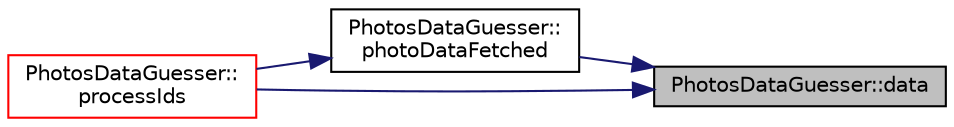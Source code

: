 digraph "PhotosDataGuesser::data"
{
 // LATEX_PDF_SIZE
  edge [fontname="Helvetica",fontsize="10",labelfontname="Helvetica",labelfontsize="10"];
  node [fontname="Helvetica",fontsize="10",shape=record];
  rankdir="RL";
  Node1 [label="PhotosDataGuesser::data",height=0.2,width=0.4,color="black", fillcolor="grey75", style="filled", fontcolor="black",tooltip=" "];
  Node1 -> Node2 [dir="back",color="midnightblue",fontsize="10",style="solid",fontname="Helvetica"];
  Node2 [label="PhotosDataGuesser::\lphotoDataFetched",height=0.2,width=0.4,color="black", fillcolor="white", style="filled",URL="$class_photos_data_guesser.html#a84e61891ba418cc5e87d40d3be4ca59c",tooltip=" "];
  Node2 -> Node3 [dir="back",color="midnightblue",fontsize="10",style="solid",fontname="Helvetica"];
  Node3 [label="PhotosDataGuesser::\lprocessIds",height=0.2,width=0.4,color="red", fillcolor="white", style="filled",URL="$class_photos_data_guesser.html#a0c4d77b18414fe4f4612e187c13c5f20",tooltip=" "];
  Node1 -> Node3 [dir="back",color="midnightblue",fontsize="10",style="solid",fontname="Helvetica"];
}
